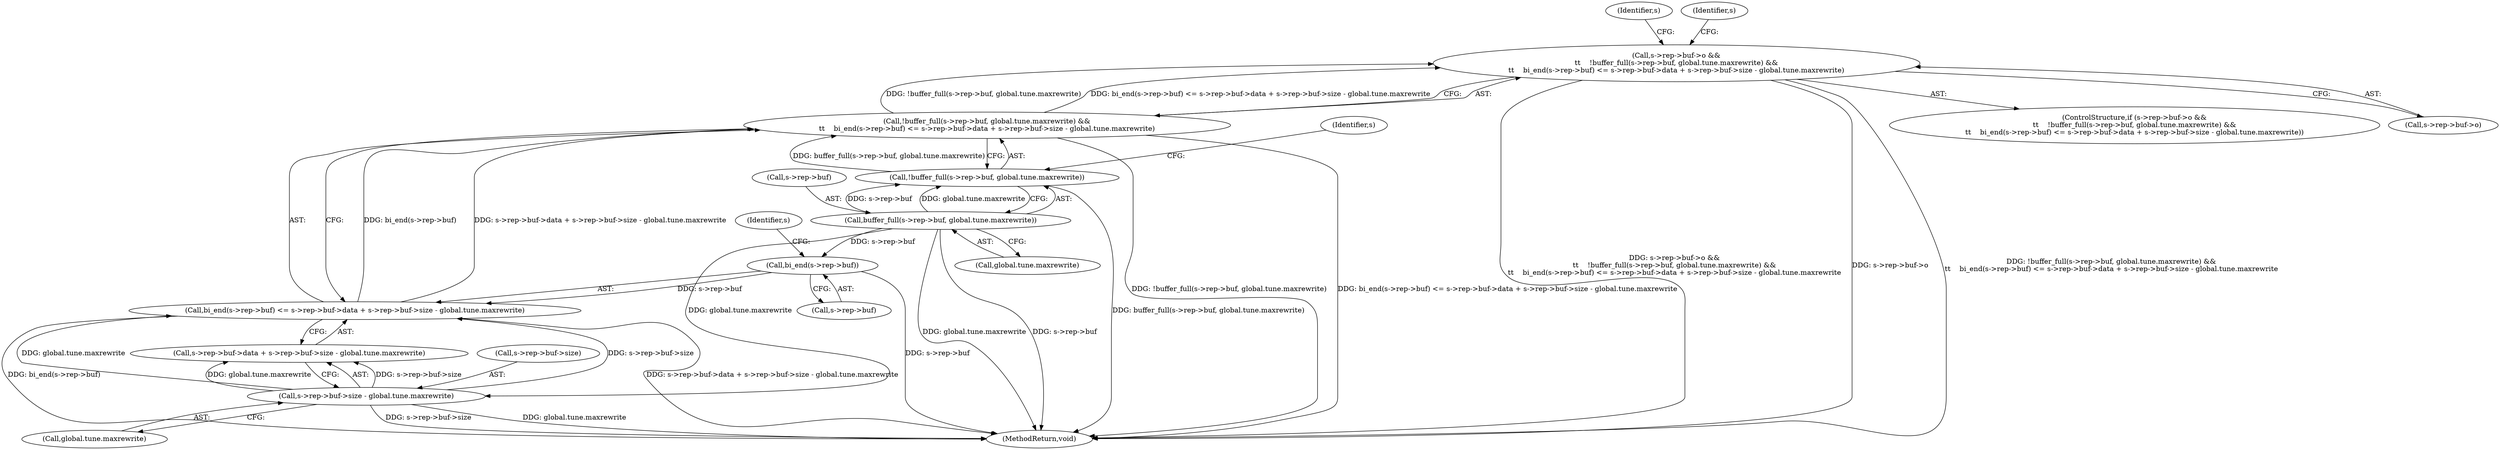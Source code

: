 digraph "0_haproxy_b4d05093bc89f71377230228007e69a1434c1a0c@pointer" {
"1000807" [label="(Call,s->rep->buf->o &&\n\t\t    !buffer_full(s->rep->buf, global.tune.maxrewrite) &&\n\t\t    bi_end(s->rep->buf) <= s->rep->buf->data + s->rep->buf->size - global.tune.maxrewrite)"];
"1000815" [label="(Call,!buffer_full(s->rep->buf, global.tune.maxrewrite) &&\n\t\t    bi_end(s->rep->buf) <= s->rep->buf->data + s->rep->buf->size - global.tune.maxrewrite)"];
"1000816" [label="(Call,!buffer_full(s->rep->buf, global.tune.maxrewrite))"];
"1000817" [label="(Call,buffer_full(s->rep->buf, global.tune.maxrewrite))"];
"1000828" [label="(Call,bi_end(s->rep->buf) <= s->rep->buf->data + s->rep->buf->size - global.tune.maxrewrite)"];
"1000829" [label="(Call,bi_end(s->rep->buf))"];
"1000843" [label="(Call,s->rep->buf->size - global.tune.maxrewrite)"];
"1000859" [label="(Identifier,s)"];
"1000823" [label="(Call,global.tune.maxrewrite)"];
"1000828" [label="(Call,bi_end(s->rep->buf) <= s->rep->buf->data + s->rep->buf->size - global.tune.maxrewrite)"];
"1000818" [label="(Call,s->rep->buf)"];
"1000865" [label="(Identifier,s)"];
"1000817" [label="(Call,buffer_full(s->rep->buf, global.tune.maxrewrite))"];
"1000903" [label="(MethodReturn,void)"];
"1000806" [label="(ControlStructure,if (s->rep->buf->o &&\n\t\t    !buffer_full(s->rep->buf, global.tune.maxrewrite) &&\n\t\t    bi_end(s->rep->buf) <= s->rep->buf->data + s->rep->buf->size - global.tune.maxrewrite))"];
"1000844" [label="(Call,s->rep->buf->size)"];
"1000808" [label="(Call,s->rep->buf->o)"];
"1000807" [label="(Call,s->rep->buf->o &&\n\t\t    !buffer_full(s->rep->buf, global.tune.maxrewrite) &&\n\t\t    bi_end(s->rep->buf) <= s->rep->buf->data + s->rep->buf->size - global.tune.maxrewrite)"];
"1000815" [label="(Call,!buffer_full(s->rep->buf, global.tune.maxrewrite) &&\n\t\t    bi_end(s->rep->buf) <= s->rep->buf->data + s->rep->buf->size - global.tune.maxrewrite)"];
"1000832" [label="(Identifier,s)"];
"1000816" [label="(Call,!buffer_full(s->rep->buf, global.tune.maxrewrite))"];
"1000835" [label="(Call,s->rep->buf->data + s->rep->buf->size - global.tune.maxrewrite)"];
"1000843" [label="(Call,s->rep->buf->size - global.tune.maxrewrite)"];
"1000830" [label="(Call,s->rep->buf)"];
"1000829" [label="(Call,bi_end(s->rep->buf))"];
"1000839" [label="(Identifier,s)"];
"1000851" [label="(Call,global.tune.maxrewrite)"];
"1000807" -> "1000806"  [label="AST: "];
"1000807" -> "1000808"  [label="CFG: "];
"1000807" -> "1000815"  [label="CFG: "];
"1000808" -> "1000807"  [label="AST: "];
"1000815" -> "1000807"  [label="AST: "];
"1000859" -> "1000807"  [label="CFG: "];
"1000865" -> "1000807"  [label="CFG: "];
"1000807" -> "1000903"  [label="DDG: s->rep->buf->o &&\n\t\t    !buffer_full(s->rep->buf, global.tune.maxrewrite) &&\n\t\t    bi_end(s->rep->buf) <= s->rep->buf->data + s->rep->buf->size - global.tune.maxrewrite"];
"1000807" -> "1000903"  [label="DDG: s->rep->buf->o"];
"1000807" -> "1000903"  [label="DDG: !buffer_full(s->rep->buf, global.tune.maxrewrite) &&\n\t\t    bi_end(s->rep->buf) <= s->rep->buf->data + s->rep->buf->size - global.tune.maxrewrite"];
"1000815" -> "1000807"  [label="DDG: !buffer_full(s->rep->buf, global.tune.maxrewrite)"];
"1000815" -> "1000807"  [label="DDG: bi_end(s->rep->buf) <= s->rep->buf->data + s->rep->buf->size - global.tune.maxrewrite"];
"1000815" -> "1000816"  [label="CFG: "];
"1000815" -> "1000828"  [label="CFG: "];
"1000816" -> "1000815"  [label="AST: "];
"1000828" -> "1000815"  [label="AST: "];
"1000815" -> "1000903"  [label="DDG: !buffer_full(s->rep->buf, global.tune.maxrewrite)"];
"1000815" -> "1000903"  [label="DDG: bi_end(s->rep->buf) <= s->rep->buf->data + s->rep->buf->size - global.tune.maxrewrite"];
"1000816" -> "1000815"  [label="DDG: buffer_full(s->rep->buf, global.tune.maxrewrite)"];
"1000828" -> "1000815"  [label="DDG: bi_end(s->rep->buf)"];
"1000828" -> "1000815"  [label="DDG: s->rep->buf->data + s->rep->buf->size - global.tune.maxrewrite"];
"1000816" -> "1000817"  [label="CFG: "];
"1000817" -> "1000816"  [label="AST: "];
"1000832" -> "1000816"  [label="CFG: "];
"1000816" -> "1000903"  [label="DDG: buffer_full(s->rep->buf, global.tune.maxrewrite)"];
"1000817" -> "1000816"  [label="DDG: s->rep->buf"];
"1000817" -> "1000816"  [label="DDG: global.tune.maxrewrite"];
"1000817" -> "1000823"  [label="CFG: "];
"1000818" -> "1000817"  [label="AST: "];
"1000823" -> "1000817"  [label="AST: "];
"1000817" -> "1000903"  [label="DDG: s->rep->buf"];
"1000817" -> "1000903"  [label="DDG: global.tune.maxrewrite"];
"1000817" -> "1000829"  [label="DDG: s->rep->buf"];
"1000817" -> "1000843"  [label="DDG: global.tune.maxrewrite"];
"1000828" -> "1000835"  [label="CFG: "];
"1000829" -> "1000828"  [label="AST: "];
"1000835" -> "1000828"  [label="AST: "];
"1000828" -> "1000903"  [label="DDG: bi_end(s->rep->buf)"];
"1000828" -> "1000903"  [label="DDG: s->rep->buf->data + s->rep->buf->size - global.tune.maxrewrite"];
"1000829" -> "1000828"  [label="DDG: s->rep->buf"];
"1000843" -> "1000828"  [label="DDG: s->rep->buf->size"];
"1000843" -> "1000828"  [label="DDG: global.tune.maxrewrite"];
"1000829" -> "1000830"  [label="CFG: "];
"1000830" -> "1000829"  [label="AST: "];
"1000839" -> "1000829"  [label="CFG: "];
"1000829" -> "1000903"  [label="DDG: s->rep->buf"];
"1000843" -> "1000835"  [label="AST: "];
"1000843" -> "1000851"  [label="CFG: "];
"1000844" -> "1000843"  [label="AST: "];
"1000851" -> "1000843"  [label="AST: "];
"1000835" -> "1000843"  [label="CFG: "];
"1000843" -> "1000903"  [label="DDG: global.tune.maxrewrite"];
"1000843" -> "1000903"  [label="DDG: s->rep->buf->size"];
"1000843" -> "1000835"  [label="DDG: s->rep->buf->size"];
"1000843" -> "1000835"  [label="DDG: global.tune.maxrewrite"];
}

